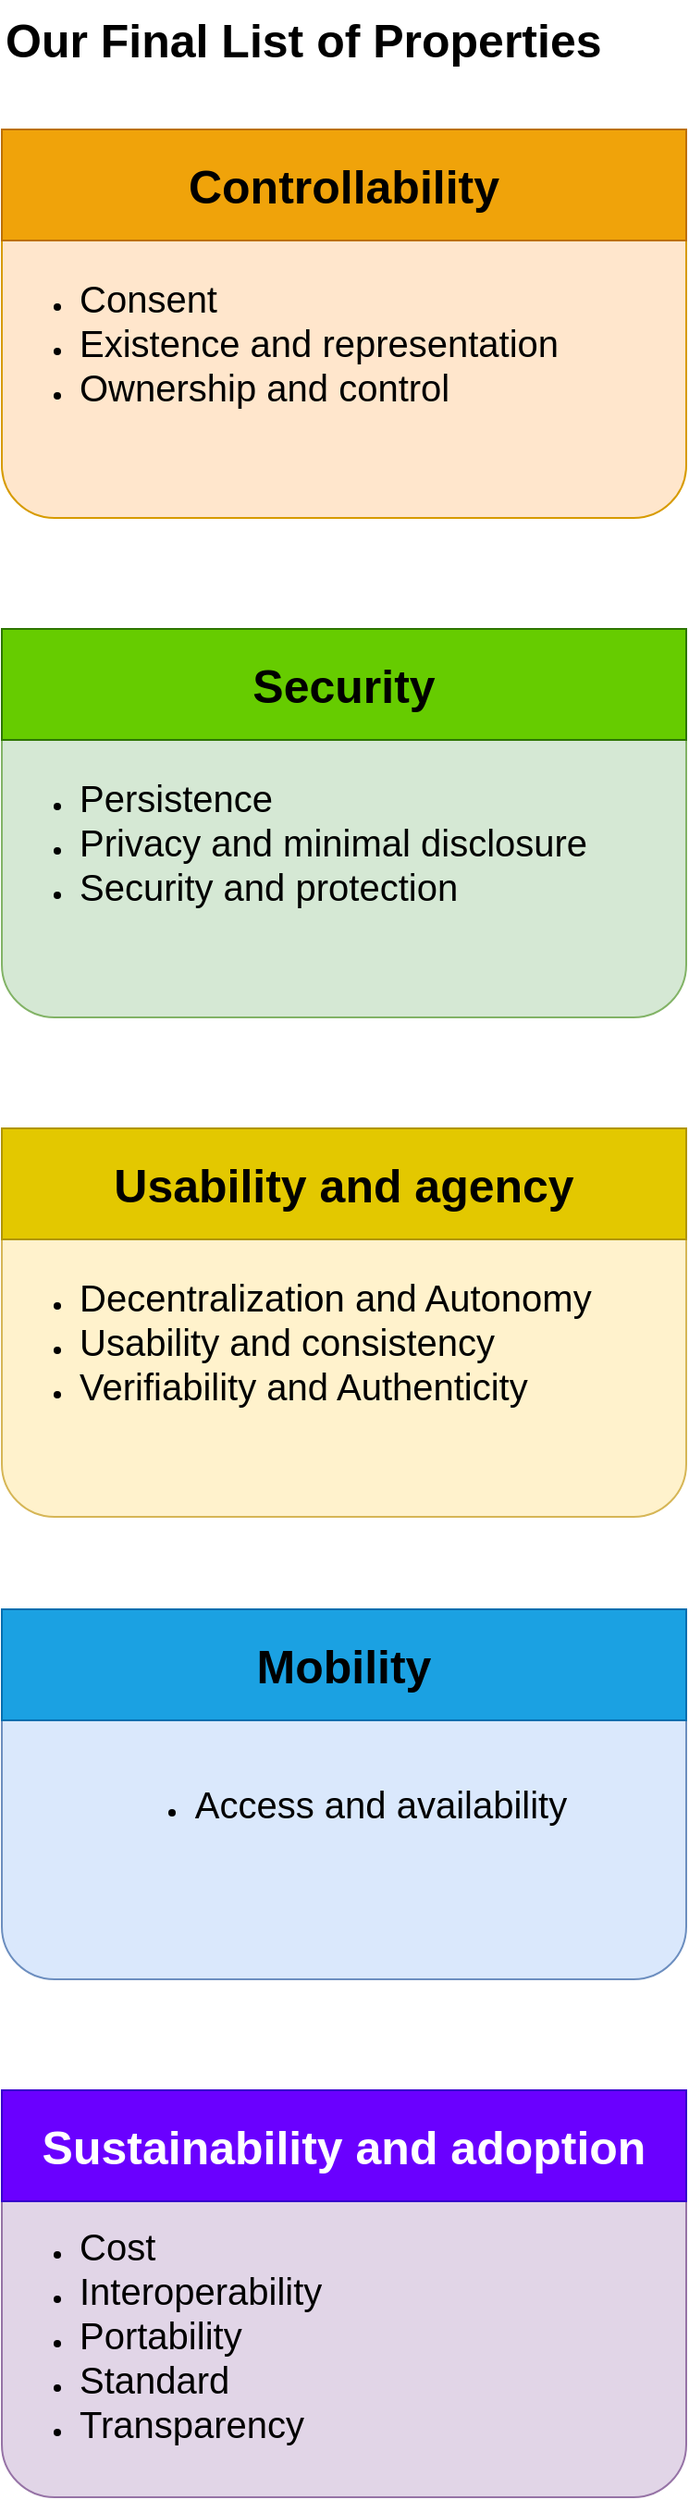 <mxfile version="26.0.2">
  <diagram name="Page-1" id="9GJf1yy84qRueSx3Px-P">
    <mxGraphModel dx="2647" dy="2543" grid="1" gridSize="10" guides="1" tooltips="1" connect="1" arrows="1" fold="1" page="1" pageScale="1" pageWidth="850" pageHeight="1100" math="0" shadow="0">
      <root>
        <mxCell id="0" />
        <mxCell id="1" parent="0" />
        <mxCell id="yWS3-MpIVZhUqRRDdDwx-1" value="&lt;div&gt;&lt;font style=&quot;font-size: 25px;&quot;&gt;&lt;b&gt;&lt;font&gt;Our Final List of Properties&lt;/font&gt;&lt;/b&gt;&lt;/font&gt;&lt;/div&gt;&lt;div&gt;&lt;font style=&quot;font-size: 25px;&quot;&gt;&lt;br&gt;&lt;/font&gt;&lt;/div&gt;&lt;font style=&quot;font-size: 25px;&quot;&gt;&lt;br&gt;&lt;/font&gt;&lt;div&gt;&lt;font style=&quot;font-size: 25px;&quot;&gt;&lt;br&gt;&lt;/font&gt;&lt;/div&gt;&lt;div&gt;&lt;font style=&quot;font-size: 25px;&quot;&gt;&lt;br&gt;&lt;/font&gt;&lt;/div&gt;&lt;div&gt;&lt;font style=&quot;font-size: 25px;&quot;&gt;&lt;br&gt;&lt;/font&gt;&lt;/div&gt;&lt;div&gt;&lt;font style=&quot;font-size: 25px;&quot;&gt;&lt;br&gt;&lt;/font&gt;&lt;/div&gt;&lt;div&gt;&lt;font style=&quot;font-size: 25px;&quot;&gt;&lt;br&gt;&lt;/font&gt;&lt;/div&gt;&lt;div&gt;&lt;font style=&quot;font-size: 25px;&quot;&gt;&lt;br&gt;&lt;/font&gt;&lt;/div&gt;&lt;div&gt;&lt;font style=&quot;font-size: 25px;&quot;&gt;&lt;br&gt;&lt;/font&gt;&lt;/div&gt;&lt;div&gt;&lt;font style=&quot;font-size: 25px;&quot;&gt;&lt;br&gt;&lt;/font&gt;&lt;/div&gt;&lt;div&gt;&lt;font style=&quot;font-size: 25px;&quot;&gt;&lt;br&gt;&lt;/font&gt;&lt;/div&gt;&lt;div&gt;&lt;font style=&quot;font-size: 25px;&quot;&gt;&lt;br&gt;&lt;/font&gt;&lt;/div&gt;&lt;div&gt;&lt;font style=&quot;font-size: 25px;&quot;&gt;&lt;br&gt;&lt;/font&gt;&lt;/div&gt;&lt;div&gt;&lt;font style=&quot;font-size: 25px;&quot;&gt;&lt;br&gt;&lt;/font&gt;&lt;/div&gt;&lt;div&gt;&lt;font style=&quot;font-size: 25px;&quot;&gt;&lt;br&gt;&lt;/font&gt;&lt;/div&gt;" style="text;whiteSpace=wrap;html=1;" vertex="1" parent="1">
          <mxGeometry x="350" y="-80" width="340" height="60" as="geometry" />
        </mxCell>
        <mxCell id="yWS3-MpIVZhUqRRDdDwx-2" value="&lt;div align=&quot;left&quot;&gt;&lt;ul&gt;&lt;li&gt;&lt;font style=&quot;font-size: 20px;&quot;&gt;Consent&lt;/font&gt;&lt;/li&gt;&lt;li&gt;&lt;font style=&quot;font-size: 20px;&quot;&gt;Existence and representation&lt;/font&gt;&lt;/li&gt;&lt;li&gt;&lt;font style=&quot;font-size: 20px;&quot;&gt;Ownership and control&lt;/font&gt;&lt;/li&gt;&lt;/ul&gt;&lt;/div&gt;" style="rounded=1;whiteSpace=wrap;html=1;align=left;fillColor=#ffe6cc;strokeColor=#d79b00;" vertex="1" parent="1">
          <mxGeometry x="350" y="10" width="370" height="190" as="geometry" />
        </mxCell>
        <mxCell id="yWS3-MpIVZhUqRRDdDwx-3" value="&lt;div align=&quot;left&quot;&gt;&lt;ul&gt;&lt;li&gt;&lt;font style=&quot;font-size: 20px;&quot;&gt;Persistence&lt;/font&gt;&lt;/li&gt;&lt;li&gt;&lt;font style=&quot;font-size: 20px;&quot;&gt;Privacy and minimal disclosure&lt;/font&gt;&lt;/li&gt;&lt;li&gt;&lt;font style=&quot;font-size: 20px;&quot;&gt;Security and protection&lt;/font&gt;&lt;/li&gt;&lt;/ul&gt;&lt;/div&gt;" style="rounded=1;whiteSpace=wrap;html=1;align=left;fillColor=#d5e8d4;strokeColor=#82b366;" vertex="1" parent="1">
          <mxGeometry x="350" y="280" width="370" height="190" as="geometry" />
        </mxCell>
        <mxCell id="yWS3-MpIVZhUqRRDdDwx-4" value="&lt;div&gt;&lt;ul&gt;&lt;li&gt;&lt;font style=&quot;font-size: 20px;&quot;&gt;Access and availability&lt;/font&gt;&lt;/li&gt;&lt;/ul&gt;&lt;/div&gt;" style="rounded=1;whiteSpace=wrap;html=1;fillColor=#dae8fc;strokeColor=#6c8ebf;" vertex="1" parent="1">
          <mxGeometry x="350" y="800" width="370" height="190" as="geometry" />
        </mxCell>
        <mxCell id="yWS3-MpIVZhUqRRDdDwx-5" value="&lt;div align=&quot;left&quot;&gt;&lt;br&gt;&lt;ul&gt;&lt;li&gt;&lt;font style=&quot;font-size: 20px;&quot;&gt;Cost&lt;/font&gt;&lt;/li&gt;&lt;li&gt;&lt;font style=&quot;font-size: 20px;&quot;&gt;Interoperability&lt;/font&gt;&lt;/li&gt;&lt;li&gt;&lt;font style=&quot;font-size: 20px;&quot;&gt;Portability&lt;/font&gt;&lt;/li&gt;&lt;li&gt;&lt;font style=&quot;font-size: 20px;&quot;&gt;Standard&lt;/font&gt;&lt;/li&gt;&lt;li&gt;&lt;font style=&quot;font-size: 20px;&quot;&gt;Transparency&lt;/font&gt;&lt;/li&gt;&lt;/ul&gt;&lt;/div&gt;" style="rounded=1;whiteSpace=wrap;html=1;align=left;fillColor=#e1d5e7;strokeColor=#9673a6;" vertex="1" parent="1">
          <mxGeometry x="350" y="1080" width="370" height="190" as="geometry" />
        </mxCell>
        <mxCell id="yWS3-MpIVZhUqRRDdDwx-6" value="&lt;div align=&quot;left&quot;&gt;&lt;ul&gt;&lt;li&gt;&lt;font style=&quot;font-size: 20px;&quot;&gt;Decentralization and Autonomy&lt;/font&gt;&lt;/li&gt;&lt;li&gt;&lt;font style=&quot;font-size: 20px;&quot;&gt;Usability and consistency&lt;/font&gt;&lt;/li&gt;&lt;li&gt;&lt;font style=&quot;font-size: 20px;&quot;&gt;Verifiability and Authenticity&lt;/font&gt;&lt;/li&gt;&lt;/ul&gt;&lt;/div&gt;" style="rounded=1;whiteSpace=wrap;html=1;align=left;fillColor=#fff2cc;strokeColor=#d6b656;" vertex="1" parent="1">
          <mxGeometry x="350" y="550" width="370" height="190" as="geometry" />
        </mxCell>
        <mxCell id="yWS3-MpIVZhUqRRDdDwx-7" value="&lt;b&gt;&lt;font style=&quot;font-size: 25px;&quot;&gt;Controllability&lt;/font&gt;&lt;/b&gt;" style="rounded=0;whiteSpace=wrap;html=1;fillColor=#f0a30a;fontColor=#000000;strokeColor=#BD7000;" vertex="1" parent="1">
          <mxGeometry x="350" y="-10" width="370" height="60" as="geometry" />
        </mxCell>
        <mxCell id="yWS3-MpIVZhUqRRDdDwx-8" value="&lt;div&gt;&lt;b&gt;&lt;font style=&quot;font-size: 25px;&quot;&gt;Usability and agency&lt;/font&gt;&lt;/b&gt;&lt;/div&gt;" style="rounded=0;whiteSpace=wrap;html=1;fillColor=#e3c800;fontColor=#000000;strokeColor=#B09500;" vertex="1" parent="1">
          <mxGeometry x="350" y="530" width="370" height="60" as="geometry" />
        </mxCell>
        <mxCell id="yWS3-MpIVZhUqRRDdDwx-9" value="&lt;b&gt;&lt;font style=&quot;font-size: 25px;&quot;&gt;Sustainability and adoption&lt;br&gt;&lt;/font&gt;&lt;/b&gt;" style="rounded=0;whiteSpace=wrap;html=1;fillColor=#6a00ff;fontColor=#ffffff;strokeColor=#3700CC;" vertex="1" parent="1">
          <mxGeometry x="350" y="1050" width="370" height="60" as="geometry" />
        </mxCell>
        <mxCell id="yWS3-MpIVZhUqRRDdDwx-10" value="&lt;b&gt;&lt;font style=&quot;font-size: 25px; color: rgb(0, 0, 0);&quot;&gt;Mobility&lt;font&gt;&lt;br&gt;&lt;/font&gt;&lt;/font&gt;&lt;/b&gt;" style="rounded=0;whiteSpace=wrap;html=1;fillColor=#1ba1e2;fontColor=#ffffff;strokeColor=#006EAF;" vertex="1" parent="1">
          <mxGeometry x="350" y="790" width="370" height="60" as="geometry" />
        </mxCell>
        <mxCell id="yWS3-MpIVZhUqRRDdDwx-11" value="&lt;span style=&quot;color: rgb(0, 0, 0);&quot;&gt;&lt;b&gt;&lt;font style=&quot;font-size: 25px;&quot;&gt;Security&lt;font&gt;&lt;br&gt;&lt;/font&gt;&lt;/font&gt;&lt;/b&gt;&lt;/span&gt;" style="rounded=0;whiteSpace=wrap;html=1;fillColor=#66CC00;strokeColor=#2D7600;fontColor=#ffffff;" vertex="1" parent="1">
          <mxGeometry x="350" y="260" width="370" height="60" as="geometry" />
        </mxCell>
      </root>
    </mxGraphModel>
  </diagram>
</mxfile>
